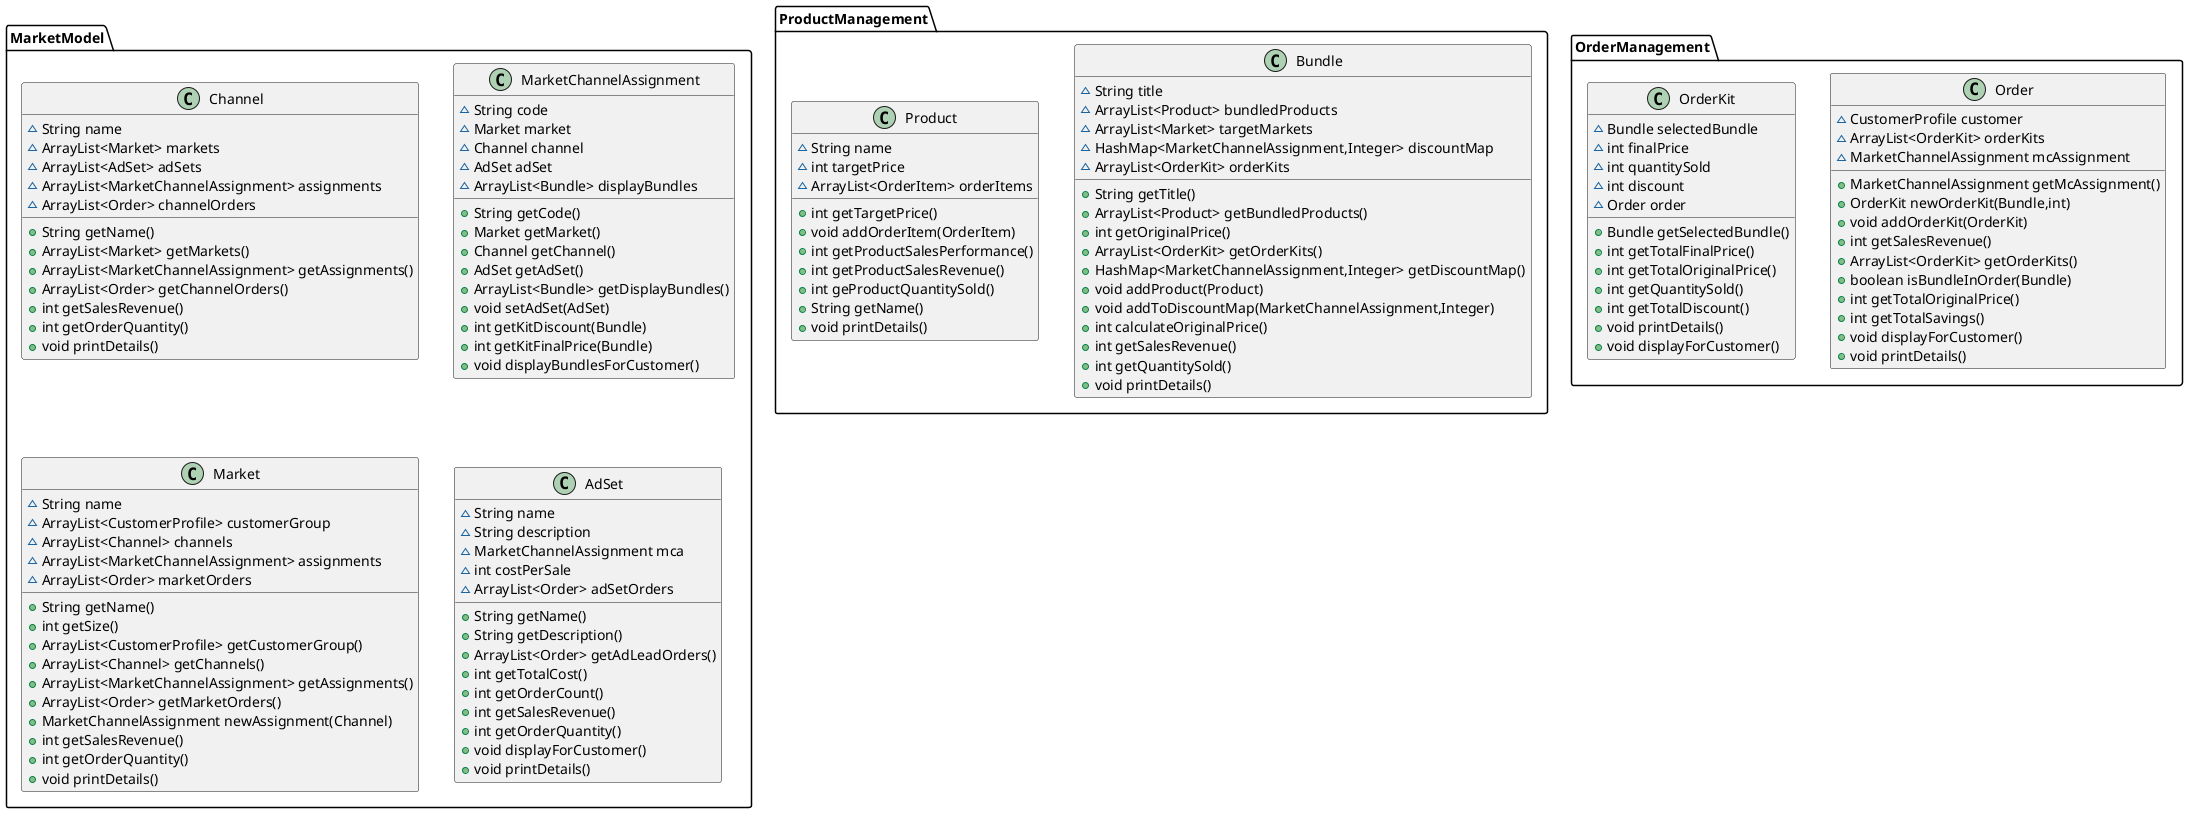 @startuml
skinparam linetype ortho




class ProductManagement.Bundle {
~ String title
~ ArrayList<Product> bundledProducts
~ ArrayList<Market> targetMarkets
~ HashMap<MarketChannelAssignment,Integer> discountMap
~ ArrayList<OrderKit> orderKits
+ String getTitle()
+ ArrayList<Product> getBundledProducts()
+ int getOriginalPrice()
+ ArrayList<OrderKit> getOrderKits()
+ HashMap<MarketChannelAssignment,Integer> getDiscountMap()
+ void addProduct(Product)
+ void addToDiscountMap(MarketChannelAssignment,Integer)
+ int calculateOriginalPrice()
+ int getSalesRevenue()
+ int getQuantitySold()
+ void printDetails()
}

class OrderManagement.Order {
~ CustomerProfile customer
~ ArrayList<OrderKit> orderKits
~ MarketChannelAssignment mcAssignment
+ MarketChannelAssignment getMcAssignment()
+ OrderKit newOrderKit(Bundle,int)
+ void addOrderKit(OrderKit)
+ int getSalesRevenue()
+ ArrayList<OrderKit> getOrderKits()
+ boolean isBundleInOrder(Bundle)
+ int getTotalOriginalPrice()
+ int getTotalSavings()
+ void displayForCustomer()
+ void printDetails()
}




class MarketModel.Channel {
~ String name
~ ArrayList<Market> markets
~ ArrayList<AdSet> adSets
~ ArrayList<MarketChannelAssignment> assignments
~ ArrayList<Order> channelOrders
+ String getName()
+ ArrayList<Market> getMarkets()
+ ArrayList<MarketChannelAssignment> getAssignments()
+ ArrayList<Order> getChannelOrders()
+ int getSalesRevenue()
+ int getOrderQuantity()
+ void printDetails()
}

class MarketModel.MarketChannelAssignment {
~ String code
~ Market market
~ Channel channel
~ AdSet adSet
~ ArrayList<Bundle> displayBundles
+ String getCode()
+ Market getMarket()
+ Channel getChannel()
+ AdSet getAdSet()
+ ArrayList<Bundle> getDisplayBundles()
+ void setAdSet(AdSet)
+ int getKitDiscount(Bundle)
+ int getKitFinalPrice(Bundle)
+ void displayBundlesForCustomer()
}




class MarketModel.Market {
~ String name
~ ArrayList<CustomerProfile> customerGroup
~ ArrayList<Channel> channels
~ ArrayList<MarketChannelAssignment> assignments
~ ArrayList<Order> marketOrders
+ String getName()
+ int getSize()
+ ArrayList<CustomerProfile> getCustomerGroup()
+ ArrayList<Channel> getChannels()
+ ArrayList<MarketChannelAssignment> getAssignments()
+ ArrayList<Order> getMarketOrders()
+ MarketChannelAssignment newAssignment(Channel)
+ int getSalesRevenue()
+ int getOrderQuantity()
+ void printDetails()
}

class OrderManagement.OrderKit {
~ Bundle selectedBundle
~ int finalPrice
~ int quantitySold
~ int discount
~ Order order
+ Bundle getSelectedBundle()
+ int getTotalFinalPrice()
+ int getTotalOriginalPrice()
+ int getQuantitySold()
+ int getTotalDiscount()
+ void printDetails()
+ void displayForCustomer()
}
class ProductManagement.Product {
~ String name
~ int targetPrice
~ ArrayList<OrderItem> orderItems
+ int getTargetPrice()
+ void addOrderItem(OrderItem)
+ int getProductSalesPerformance()
+ int getProductSalesRevenue()
+ int geProductQuantitySold()
+ String getName()
+ void printDetails()
}



class MarketModel.AdSet {
~ String name
~ String description
~ MarketChannelAssignment mca
~ int costPerSale
~ ArrayList<Order> adSetOrders
+ String getName()
+ String getDescription()
+ ArrayList<Order> getAdLeadOrders()
+ int getTotalCost()
+ int getOrderCount()
+ int getSalesRevenue()
+ int getOrderQuantity()
+ void displayForCustomer()
+ void printDetails()
}

@enduml